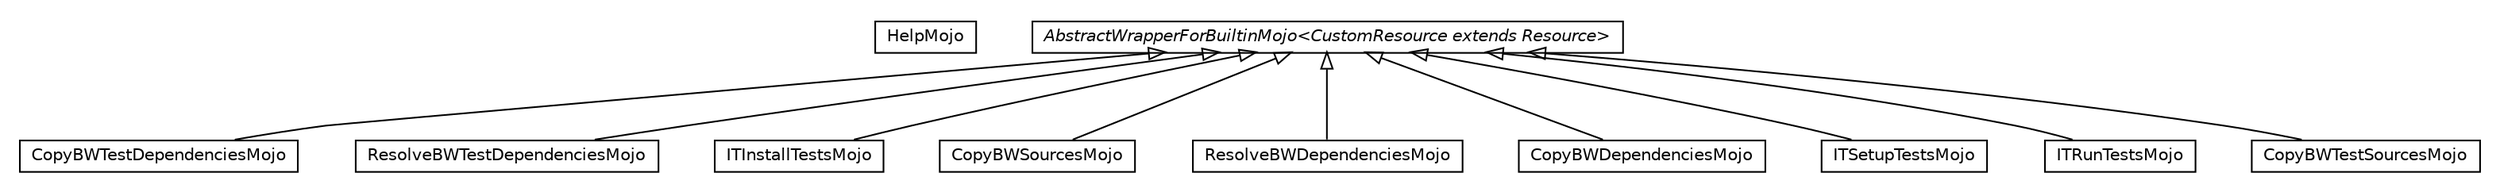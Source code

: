 #!/usr/local/bin/dot
#
# Class diagram 
# Generated by UMLGraph version R5_6-24-gf6e263 (http://www.umlgraph.org/)
#

digraph G {
	edge [fontname="Helvetica",fontsize=10,labelfontname="Helvetica",labelfontsize=10];
	node [fontname="Helvetica",fontsize=10,shape=plaintext];
	nodesep=0.25;
	ranksep=0.5;
	// fr.fastconnect.factory.tibco.bw.maven.builtin.HelpMojo
	c408 [label=<<table title="fr.fastconnect.factory.tibco.bw.maven.builtin.HelpMojo" border="0" cellborder="1" cellspacing="0" cellpadding="2" port="p" href="./HelpMojo.html">
		<tr><td><table border="0" cellspacing="0" cellpadding="1">
<tr><td align="center" balign="center"> HelpMojo </td></tr>
		</table></td></tr>
		</table>>, URL="./HelpMojo.html", fontname="Helvetica", fontcolor="black", fontsize=10.0];
	// fr.fastconnect.factory.tibco.bw.maven.builtin.CopyBWTestDependenciesMojo
	c409 [label=<<table title="fr.fastconnect.factory.tibco.bw.maven.builtin.CopyBWTestDependenciesMojo" border="0" cellborder="1" cellspacing="0" cellpadding="2" port="p" href="./CopyBWTestDependenciesMojo.html">
		<tr><td><table border="0" cellspacing="0" cellpadding="1">
<tr><td align="center" balign="center"> CopyBWTestDependenciesMojo </td></tr>
		</table></td></tr>
		</table>>, URL="./CopyBWTestDependenciesMojo.html", fontname="Helvetica", fontcolor="black", fontsize=10.0];
	// fr.fastconnect.factory.tibco.bw.maven.builtin.ResolveBWTestDependenciesMojo
	c410 [label=<<table title="fr.fastconnect.factory.tibco.bw.maven.builtin.ResolveBWTestDependenciesMojo" border="0" cellborder="1" cellspacing="0" cellpadding="2" port="p" href="./ResolveBWTestDependenciesMojo.html">
		<tr><td><table border="0" cellspacing="0" cellpadding="1">
<tr><td align="center" balign="center"> ResolveBWTestDependenciesMojo </td></tr>
		</table></td></tr>
		</table>>, URL="./ResolveBWTestDependenciesMojo.html", fontname="Helvetica", fontcolor="black", fontsize=10.0];
	// fr.fastconnect.factory.tibco.bw.maven.builtin.AbstractWrapperForBuiltinMojo<CustomResource extends org.apache.maven.model.Resource>
	c411 [label=<<table title="fr.fastconnect.factory.tibco.bw.maven.builtin.AbstractWrapperForBuiltinMojo" border="0" cellborder="1" cellspacing="0" cellpadding="2" port="p" href="./AbstractWrapperForBuiltinMojo.html">
		<tr><td><table border="0" cellspacing="0" cellpadding="1">
<tr><td align="center" balign="center"><font face="Helvetica-Oblique"> AbstractWrapperForBuiltinMojo&lt;CustomResource extends Resource&gt; </font></td></tr>
		</table></td></tr>
		</table>>, URL="./AbstractWrapperForBuiltinMojo.html", fontname="Helvetica", fontcolor="black", fontsize=10.0];
	// fr.fastconnect.factory.tibco.bw.maven.builtin.ITInstallTestsMojo
	c412 [label=<<table title="fr.fastconnect.factory.tibco.bw.maven.builtin.ITInstallTestsMojo" border="0" cellborder="1" cellspacing="0" cellpadding="2" port="p" href="./ITInstallTestsMojo.html">
		<tr><td><table border="0" cellspacing="0" cellpadding="1">
<tr><td align="center" balign="center"> ITInstallTestsMojo </td></tr>
		</table></td></tr>
		</table>>, URL="./ITInstallTestsMojo.html", fontname="Helvetica", fontcolor="black", fontsize=10.0];
	// fr.fastconnect.factory.tibco.bw.maven.builtin.CopyBWSourcesMojo
	c413 [label=<<table title="fr.fastconnect.factory.tibco.bw.maven.builtin.CopyBWSourcesMojo" border="0" cellborder="1" cellspacing="0" cellpadding="2" port="p" href="./CopyBWSourcesMojo.html">
		<tr><td><table border="0" cellspacing="0" cellpadding="1">
<tr><td align="center" balign="center"> CopyBWSourcesMojo </td></tr>
		</table></td></tr>
		</table>>, URL="./CopyBWSourcesMojo.html", fontname="Helvetica", fontcolor="black", fontsize=10.0];
	// fr.fastconnect.factory.tibco.bw.maven.builtin.ResolveBWDependenciesMojo
	c414 [label=<<table title="fr.fastconnect.factory.tibco.bw.maven.builtin.ResolveBWDependenciesMojo" border="0" cellborder="1" cellspacing="0" cellpadding="2" port="p" href="./ResolveBWDependenciesMojo.html">
		<tr><td><table border="0" cellspacing="0" cellpadding="1">
<tr><td align="center" balign="center"> ResolveBWDependenciesMojo </td></tr>
		</table></td></tr>
		</table>>, URL="./ResolveBWDependenciesMojo.html", fontname="Helvetica", fontcolor="black", fontsize=10.0];
	// fr.fastconnect.factory.tibco.bw.maven.builtin.CopyBWDependenciesMojo
	c415 [label=<<table title="fr.fastconnect.factory.tibco.bw.maven.builtin.CopyBWDependenciesMojo" border="0" cellborder="1" cellspacing="0" cellpadding="2" port="p" href="./CopyBWDependenciesMojo.html">
		<tr><td><table border="0" cellspacing="0" cellpadding="1">
<tr><td align="center" balign="center"> CopyBWDependenciesMojo </td></tr>
		</table></td></tr>
		</table>>, URL="./CopyBWDependenciesMojo.html", fontname="Helvetica", fontcolor="black", fontsize=10.0];
	// fr.fastconnect.factory.tibco.bw.maven.builtin.ITSetupTestsMojo
	c416 [label=<<table title="fr.fastconnect.factory.tibco.bw.maven.builtin.ITSetupTestsMojo" border="0" cellborder="1" cellspacing="0" cellpadding="2" port="p" href="./ITSetupTestsMojo.html">
		<tr><td><table border="0" cellspacing="0" cellpadding="1">
<tr><td align="center" balign="center"> ITSetupTestsMojo </td></tr>
		</table></td></tr>
		</table>>, URL="./ITSetupTestsMojo.html", fontname="Helvetica", fontcolor="black", fontsize=10.0];
	// fr.fastconnect.factory.tibco.bw.maven.builtin.ITRunTestsMojo
	c417 [label=<<table title="fr.fastconnect.factory.tibco.bw.maven.builtin.ITRunTestsMojo" border="0" cellborder="1" cellspacing="0" cellpadding="2" port="p" href="./ITRunTestsMojo.html">
		<tr><td><table border="0" cellspacing="0" cellpadding="1">
<tr><td align="center" balign="center"> ITRunTestsMojo </td></tr>
		</table></td></tr>
		</table>>, URL="./ITRunTestsMojo.html", fontname="Helvetica", fontcolor="black", fontsize=10.0];
	// fr.fastconnect.factory.tibco.bw.maven.builtin.CopyBWTestSourcesMojo
	c418 [label=<<table title="fr.fastconnect.factory.tibco.bw.maven.builtin.CopyBWTestSourcesMojo" border="0" cellborder="1" cellspacing="0" cellpadding="2" port="p" href="./CopyBWTestSourcesMojo.html">
		<tr><td><table border="0" cellspacing="0" cellpadding="1">
<tr><td align="center" balign="center"> CopyBWTestSourcesMojo </td></tr>
		</table></td></tr>
		</table>>, URL="./CopyBWTestSourcesMojo.html", fontname="Helvetica", fontcolor="black", fontsize=10.0];
	//fr.fastconnect.factory.tibco.bw.maven.builtin.CopyBWTestDependenciesMojo extends fr.fastconnect.factory.tibco.bw.maven.builtin.AbstractWrapperForBuiltinMojo<org.apache.maven.model.Resource>
	c411:p -> c409:p [dir=back,arrowtail=empty];
	//fr.fastconnect.factory.tibco.bw.maven.builtin.ResolveBWTestDependenciesMojo extends fr.fastconnect.factory.tibco.bw.maven.builtin.AbstractWrapperForBuiltinMojo<org.apache.maven.model.Resource>
	c411:p -> c410:p [dir=back,arrowtail=empty];
	//fr.fastconnect.factory.tibco.bw.maven.builtin.ITInstallTestsMojo extends fr.fastconnect.factory.tibco.bw.maven.builtin.AbstractWrapperForBuiltinMojo<org.apache.maven.model.Resource>
	c411:p -> c412:p [dir=back,arrowtail=empty];
	//fr.fastconnect.factory.tibco.bw.maven.builtin.CopyBWSourcesMojo extends fr.fastconnect.factory.tibco.bw.maven.builtin.AbstractWrapperForBuiltinMojo<org.apache.maven.model.Resource>
	c411:p -> c413:p [dir=back,arrowtail=empty];
	//fr.fastconnect.factory.tibco.bw.maven.builtin.ResolveBWDependenciesMojo extends fr.fastconnect.factory.tibco.bw.maven.builtin.AbstractWrapperForBuiltinMojo<org.apache.maven.model.Resource>
	c411:p -> c414:p [dir=back,arrowtail=empty];
	//fr.fastconnect.factory.tibco.bw.maven.builtin.CopyBWDependenciesMojo extends fr.fastconnect.factory.tibco.bw.maven.builtin.AbstractWrapperForBuiltinMojo<org.apache.maven.model.Resource>
	c411:p -> c415:p [dir=back,arrowtail=empty];
	//fr.fastconnect.factory.tibco.bw.maven.builtin.ITSetupTestsMojo extends fr.fastconnect.factory.tibco.bw.maven.builtin.AbstractWrapperForBuiltinMojo<org.apache.maven.model.Resource>
	c411:p -> c416:p [dir=back,arrowtail=empty];
	//fr.fastconnect.factory.tibco.bw.maven.builtin.ITRunTestsMojo extends fr.fastconnect.factory.tibco.bw.maven.builtin.AbstractWrapperForBuiltinMojo<org.apache.maven.model.Resource>
	c411:p -> c417:p [dir=back,arrowtail=empty];
	//fr.fastconnect.factory.tibco.bw.maven.builtin.CopyBWTestSourcesMojo extends fr.fastconnect.factory.tibco.bw.maven.builtin.AbstractWrapperForBuiltinMojo<org.apache.maven.model.Resource>
	c411:p -> c418:p [dir=back,arrowtail=empty];
}

